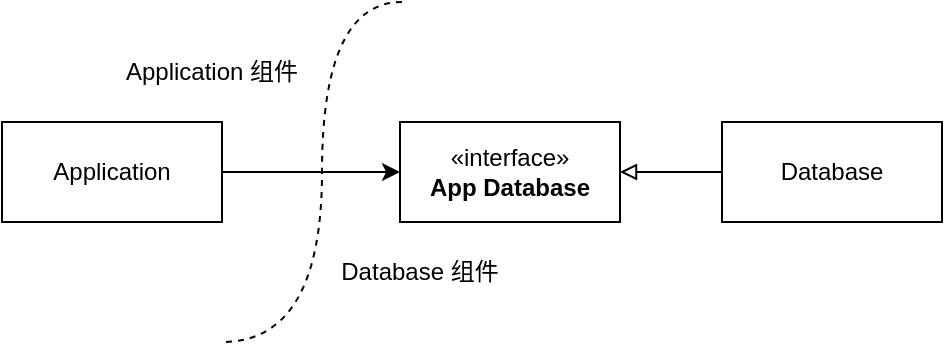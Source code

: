 <mxfile version="21.1.4" type="device">
  <diagram name="第 1 页" id="FBs8A_ciGPXk6UFF4FV-">
    <mxGraphModel dx="1050" dy="548" grid="1" gridSize="10" guides="1" tooltips="1" connect="1" arrows="1" fold="1" page="1" pageScale="1" pageWidth="827" pageHeight="1169" math="0" shadow="0">
      <root>
        <mxCell id="0" />
        <mxCell id="1" parent="0" />
        <mxCell id="ESTaFl0G9RIJ7YNqGHUg-1" style="edgeStyle=orthogonalEdgeStyle;rounded=0;orthogonalLoop=1;jettySize=auto;html=1;entryX=0;entryY=0.5;entryDx=0;entryDy=0;" edge="1" parent="1" source="ESTaFl0G9RIJ7YNqGHUg-2" target="ESTaFl0G9RIJ7YNqGHUg-8">
          <mxGeometry relative="1" as="geometry" />
        </mxCell>
        <mxCell id="ESTaFl0G9RIJ7YNqGHUg-2" value="Application" style="html=1;whiteSpace=wrap;" vertex="1" parent="1">
          <mxGeometry x="160" y="250" width="110" height="50" as="geometry" />
        </mxCell>
        <mxCell id="ESTaFl0G9RIJ7YNqGHUg-3" style="edgeStyle=orthogonalEdgeStyle;rounded=0;orthogonalLoop=1;jettySize=auto;html=1;exitX=0;exitY=0.5;exitDx=0;exitDy=0;entryX=1;entryY=0.5;entryDx=0;entryDy=0;endArrow=block;endFill=0;" edge="1" parent="1" source="ESTaFl0G9RIJ7YNqGHUg-4" target="ESTaFl0G9RIJ7YNqGHUg-8">
          <mxGeometry relative="1" as="geometry" />
        </mxCell>
        <mxCell id="ESTaFl0G9RIJ7YNqGHUg-4" value="Database" style="html=1;whiteSpace=wrap;" vertex="1" parent="1">
          <mxGeometry x="520" y="250" width="110" height="50" as="geometry" />
        </mxCell>
        <mxCell id="ESTaFl0G9RIJ7YNqGHUg-5" value="" style="endArrow=none;html=1;rounded=0;edgeStyle=orthogonalEdgeStyle;curved=1;endFill=0;dashed=1;" edge="1" parent="1">
          <mxGeometry width="50" height="50" relative="1" as="geometry">
            <mxPoint x="360" y="190" as="sourcePoint" />
            <mxPoint x="270" y="360" as="targetPoint" />
            <Array as="points">
              <mxPoint x="320" y="190" />
              <mxPoint x="320" y="360" />
            </Array>
          </mxGeometry>
        </mxCell>
        <mxCell id="ESTaFl0G9RIJ7YNqGHUg-6" value="Application 组件" style="text;html=1;strokeColor=none;fillColor=none;align=center;verticalAlign=middle;whiteSpace=wrap;rounded=0;" vertex="1" parent="1">
          <mxGeometry x="220" y="210" width="90" height="30" as="geometry" />
        </mxCell>
        <mxCell id="ESTaFl0G9RIJ7YNqGHUg-7" value="Database 组件" style="text;html=1;strokeColor=none;fillColor=none;align=center;verticalAlign=middle;whiteSpace=wrap;rounded=0;" vertex="1" parent="1">
          <mxGeometry x="324" y="310" width="90" height="30" as="geometry" />
        </mxCell>
        <mxCell id="ESTaFl0G9RIJ7YNqGHUg-8" value="«interface»&lt;br&gt;&lt;b&gt;App Database&lt;/b&gt;" style="html=1;whiteSpace=wrap;" vertex="1" parent="1">
          <mxGeometry x="359" y="250" width="110" height="50" as="geometry" />
        </mxCell>
      </root>
    </mxGraphModel>
  </diagram>
</mxfile>
